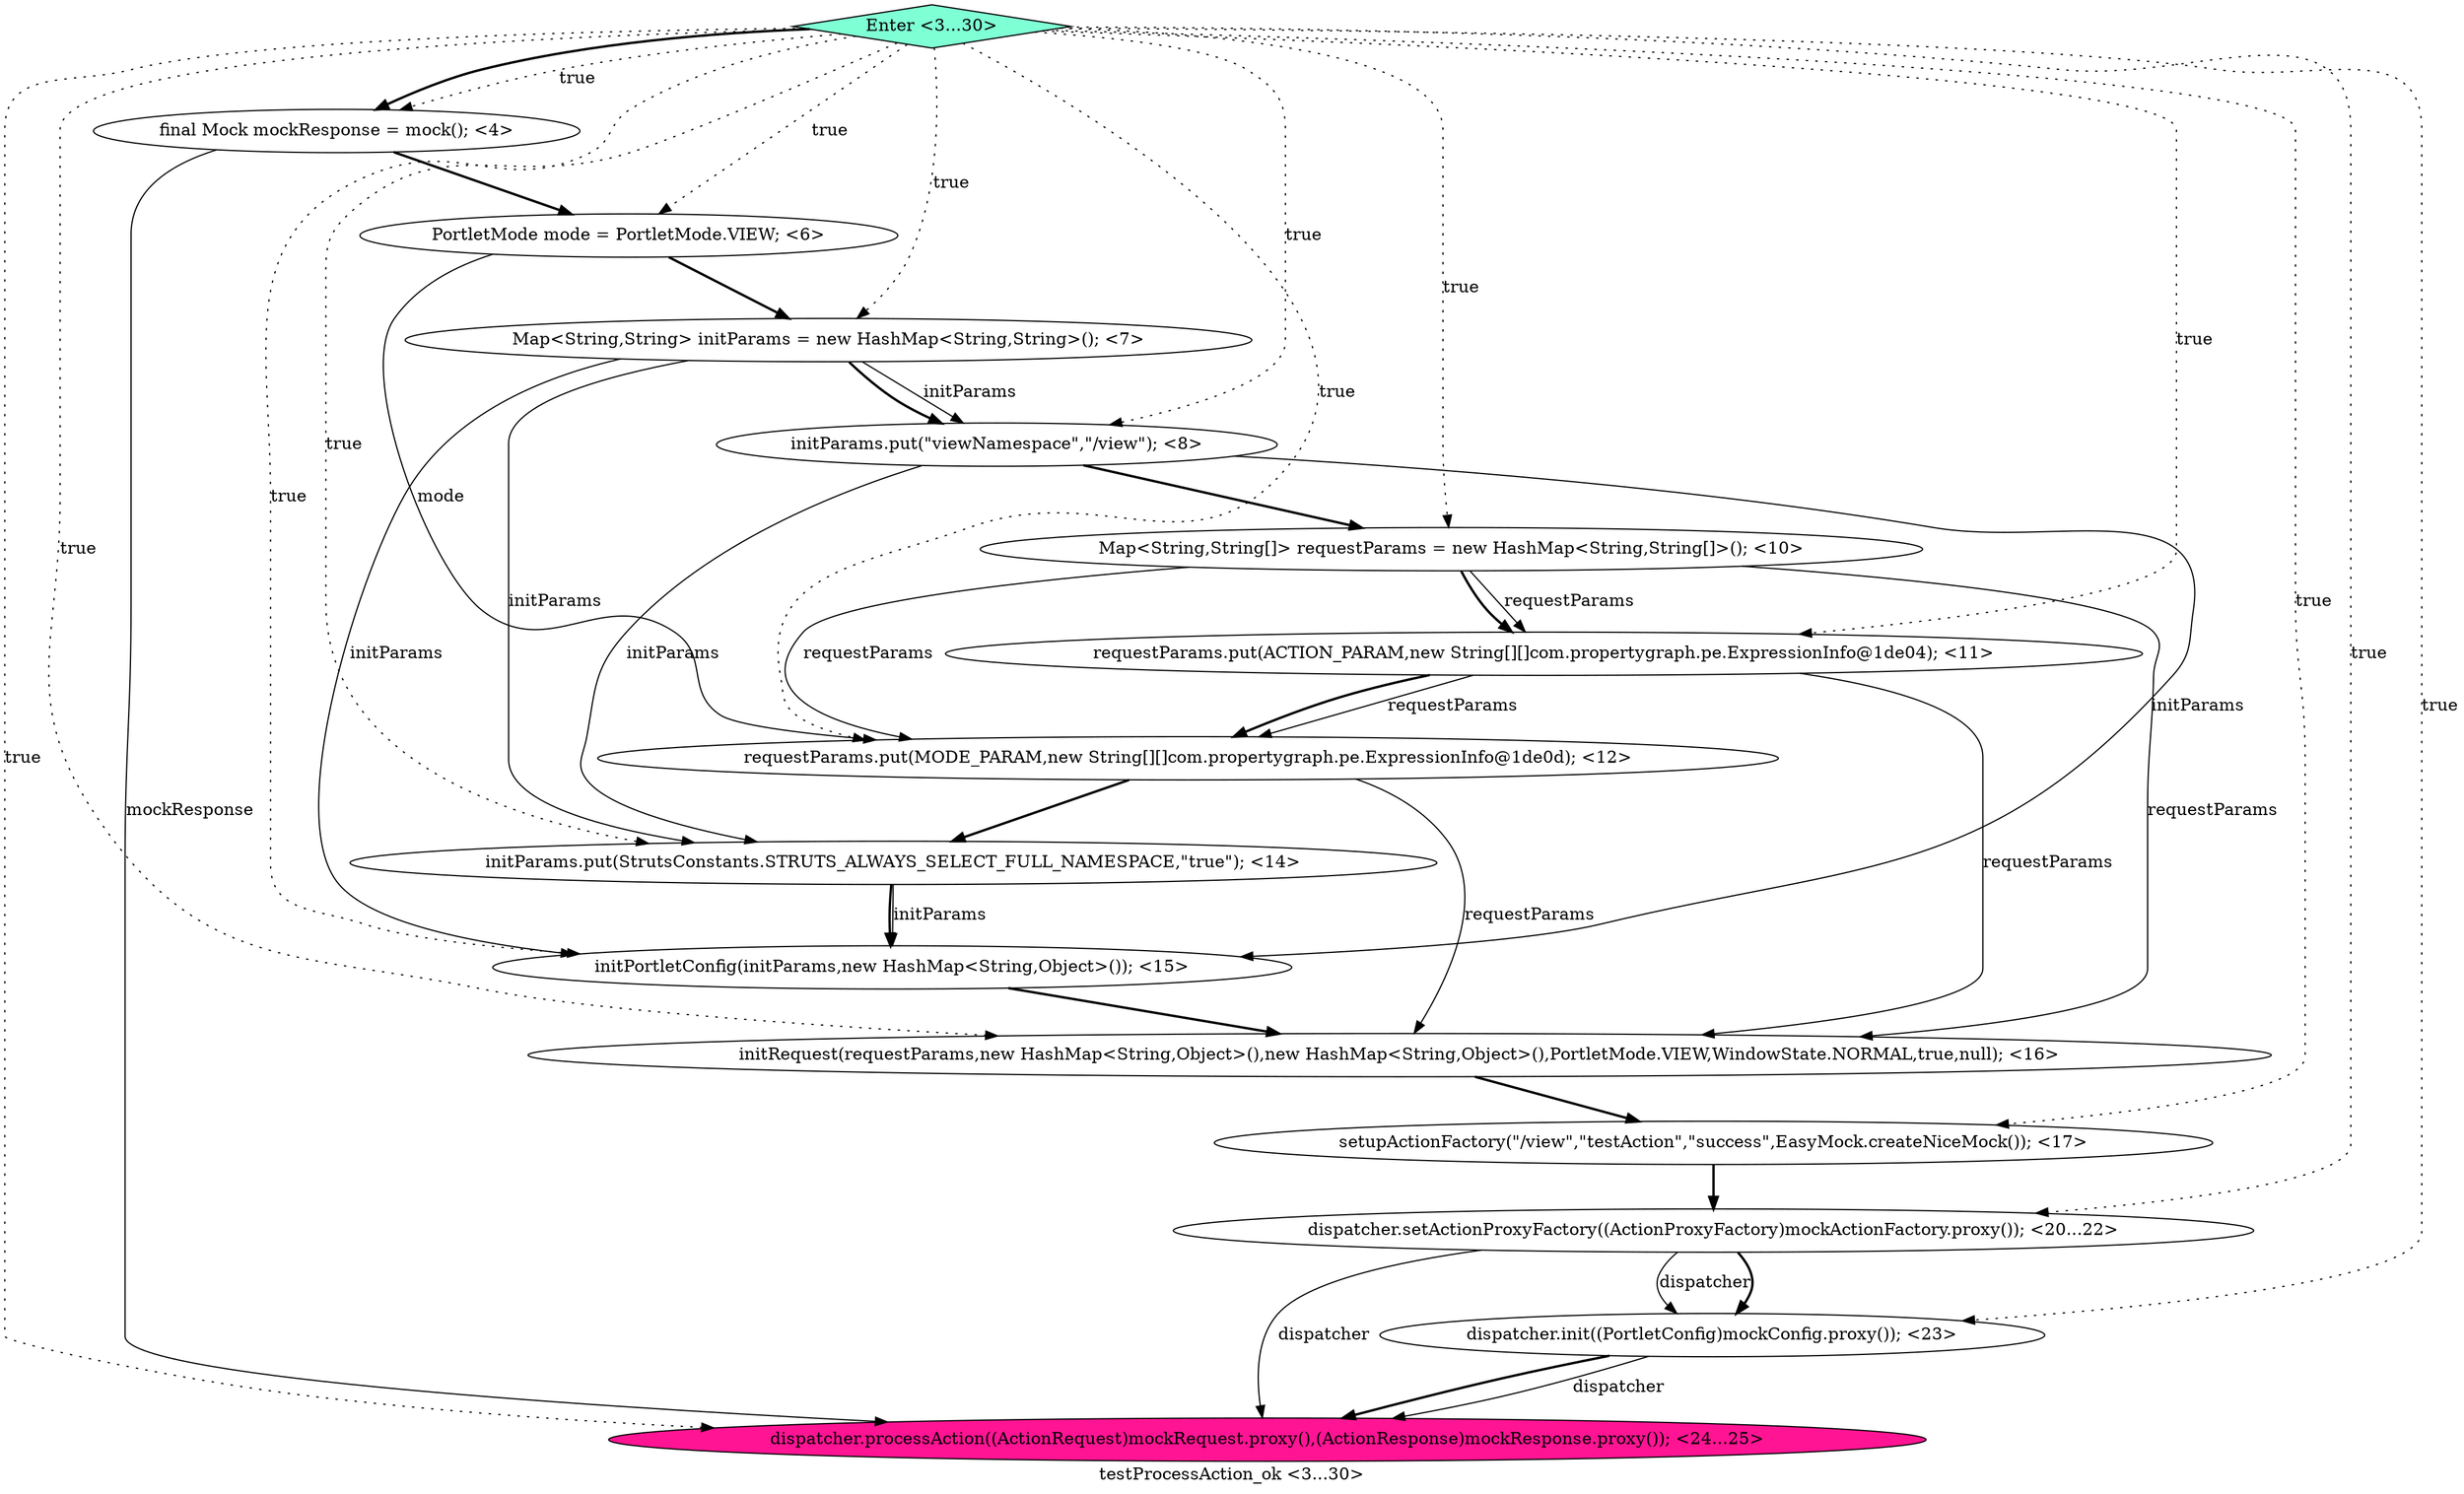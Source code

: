 digraph PDG {
label = "testProcessAction_ok <3...30>";
0.1 [style = filled, label = "PortletMode mode = PortletMode.VIEW; <6>", fillcolor = white, shape = ellipse];
0.5 [style = filled, label = "requestParams.put(ACTION_PARAM,new String[][]com.propertygraph.pe.ExpressionInfo@1de04); <11>", fillcolor = white, shape = ellipse];
0.8 [style = filled, label = "initPortletConfig(initParams,new HashMap<String,Object>()); <15>", fillcolor = white, shape = ellipse];
0.7 [style = filled, label = "initParams.put(StrutsConstants.STRUTS_ALWAYS_SELECT_FULL_NAMESPACE,\"true\"); <14>", fillcolor = white, shape = ellipse];
0.14 [style = filled, label = "Enter <3...30>", fillcolor = aquamarine, shape = diamond];
0.9 [style = filled, label = "initRequest(requestParams,new HashMap<String,Object>(),new HashMap<String,Object>(),PortletMode.VIEW,WindowState.NORMAL,true,null); <16>", fillcolor = white, shape = ellipse];
0.13 [style = filled, label = "dispatcher.processAction((ActionRequest)mockRequest.proxy(),(ActionResponse)mockResponse.proxy()); <24...25>", fillcolor = deeppink, shape = ellipse];
0.2 [style = filled, label = "Map<String,String> initParams = new HashMap<String,String>(); <7>", fillcolor = white, shape = ellipse];
0.4 [style = filled, label = "Map<String,String[]> requestParams = new HashMap<String,String[]>(); <10>", fillcolor = white, shape = ellipse];
0.0 [style = filled, label = "final Mock mockResponse = mock(); <4>", fillcolor = white, shape = ellipse];
0.10 [style = filled, label = "setupActionFactory(\"/view\",\"testAction\",\"success\",EasyMock.createNiceMock()); <17>", fillcolor = white, shape = ellipse];
0.6 [style = filled, label = "requestParams.put(MODE_PARAM,new String[][]com.propertygraph.pe.ExpressionInfo@1de0d); <12>", fillcolor = white, shape = ellipse];
0.12 [style = filled, label = "dispatcher.init((PortletConfig)mockConfig.proxy()); <23>", fillcolor = white, shape = ellipse];
0.3 [style = filled, label = "initParams.put(\"viewNamespace\",\"/view\"); <8>", fillcolor = white, shape = ellipse];
0.11 [style = filled, label = "dispatcher.setActionProxyFactory((ActionProxyFactory)mockActionFactory.proxy()); <20...22>", fillcolor = white, shape = ellipse];
0.0 -> 0.1 [style = bold, label=""];
0.0 -> 0.13 [style = solid, label="mockResponse"];
0.1 -> 0.2 [style = bold, label=""];
0.1 -> 0.6 [style = solid, label="mode"];
0.2 -> 0.3 [style = solid, label="initParams"];
0.2 -> 0.3 [style = bold, label=""];
0.2 -> 0.7 [style = solid, label="initParams"];
0.2 -> 0.8 [style = solid, label="initParams"];
0.3 -> 0.4 [style = bold, label=""];
0.3 -> 0.7 [style = solid, label="initParams"];
0.3 -> 0.8 [style = solid, label="initParams"];
0.4 -> 0.5 [style = solid, label="requestParams"];
0.4 -> 0.5 [style = bold, label=""];
0.4 -> 0.6 [style = solid, label="requestParams"];
0.4 -> 0.9 [style = solid, label="requestParams"];
0.5 -> 0.6 [style = solid, label="requestParams"];
0.5 -> 0.6 [style = bold, label=""];
0.5 -> 0.9 [style = solid, label="requestParams"];
0.6 -> 0.7 [style = bold, label=""];
0.6 -> 0.9 [style = solid, label="requestParams"];
0.7 -> 0.8 [style = solid, label="initParams"];
0.7 -> 0.8 [style = bold, label=""];
0.8 -> 0.9 [style = bold, label=""];
0.9 -> 0.10 [style = bold, label=""];
0.10 -> 0.11 [style = bold, label=""];
0.11 -> 0.12 [style = solid, label="dispatcher"];
0.11 -> 0.12 [style = bold, label=""];
0.11 -> 0.13 [style = solid, label="dispatcher"];
0.12 -> 0.13 [style = solid, label="dispatcher"];
0.12 -> 0.13 [style = bold, label=""];
0.14 -> 0.0 [style = dotted, label="true"];
0.14 -> 0.0 [style = bold, label=""];
0.14 -> 0.1 [style = dotted, label="true"];
0.14 -> 0.2 [style = dotted, label="true"];
0.14 -> 0.3 [style = dotted, label="true"];
0.14 -> 0.4 [style = dotted, label="true"];
0.14 -> 0.5 [style = dotted, label="true"];
0.14 -> 0.6 [style = dotted, label="true"];
0.14 -> 0.7 [style = dotted, label="true"];
0.14 -> 0.8 [style = dotted, label="true"];
0.14 -> 0.9 [style = dotted, label="true"];
0.14 -> 0.10 [style = dotted, label="true"];
0.14 -> 0.11 [style = dotted, label="true"];
0.14 -> 0.12 [style = dotted, label="true"];
0.14 -> 0.13 [style = dotted, label="true"];
}
